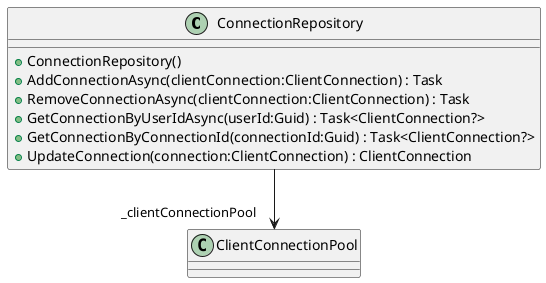 @startuml
class ConnectionRepository {
    + ConnectionRepository()
    + AddConnectionAsync(clientConnection:ClientConnection) : Task
    + RemoveConnectionAsync(clientConnection:ClientConnection) : Task
    + GetConnectionByUserIdAsync(userId:Guid) : Task<ClientConnection?>
    + GetConnectionByConnectionId(connectionId:Guid) : Task<ClientConnection?>
    + UpdateConnection(connection:ClientConnection) : ClientConnection
}
ConnectionRepository --> "_clientConnectionPool" ClientConnectionPool
@enduml

